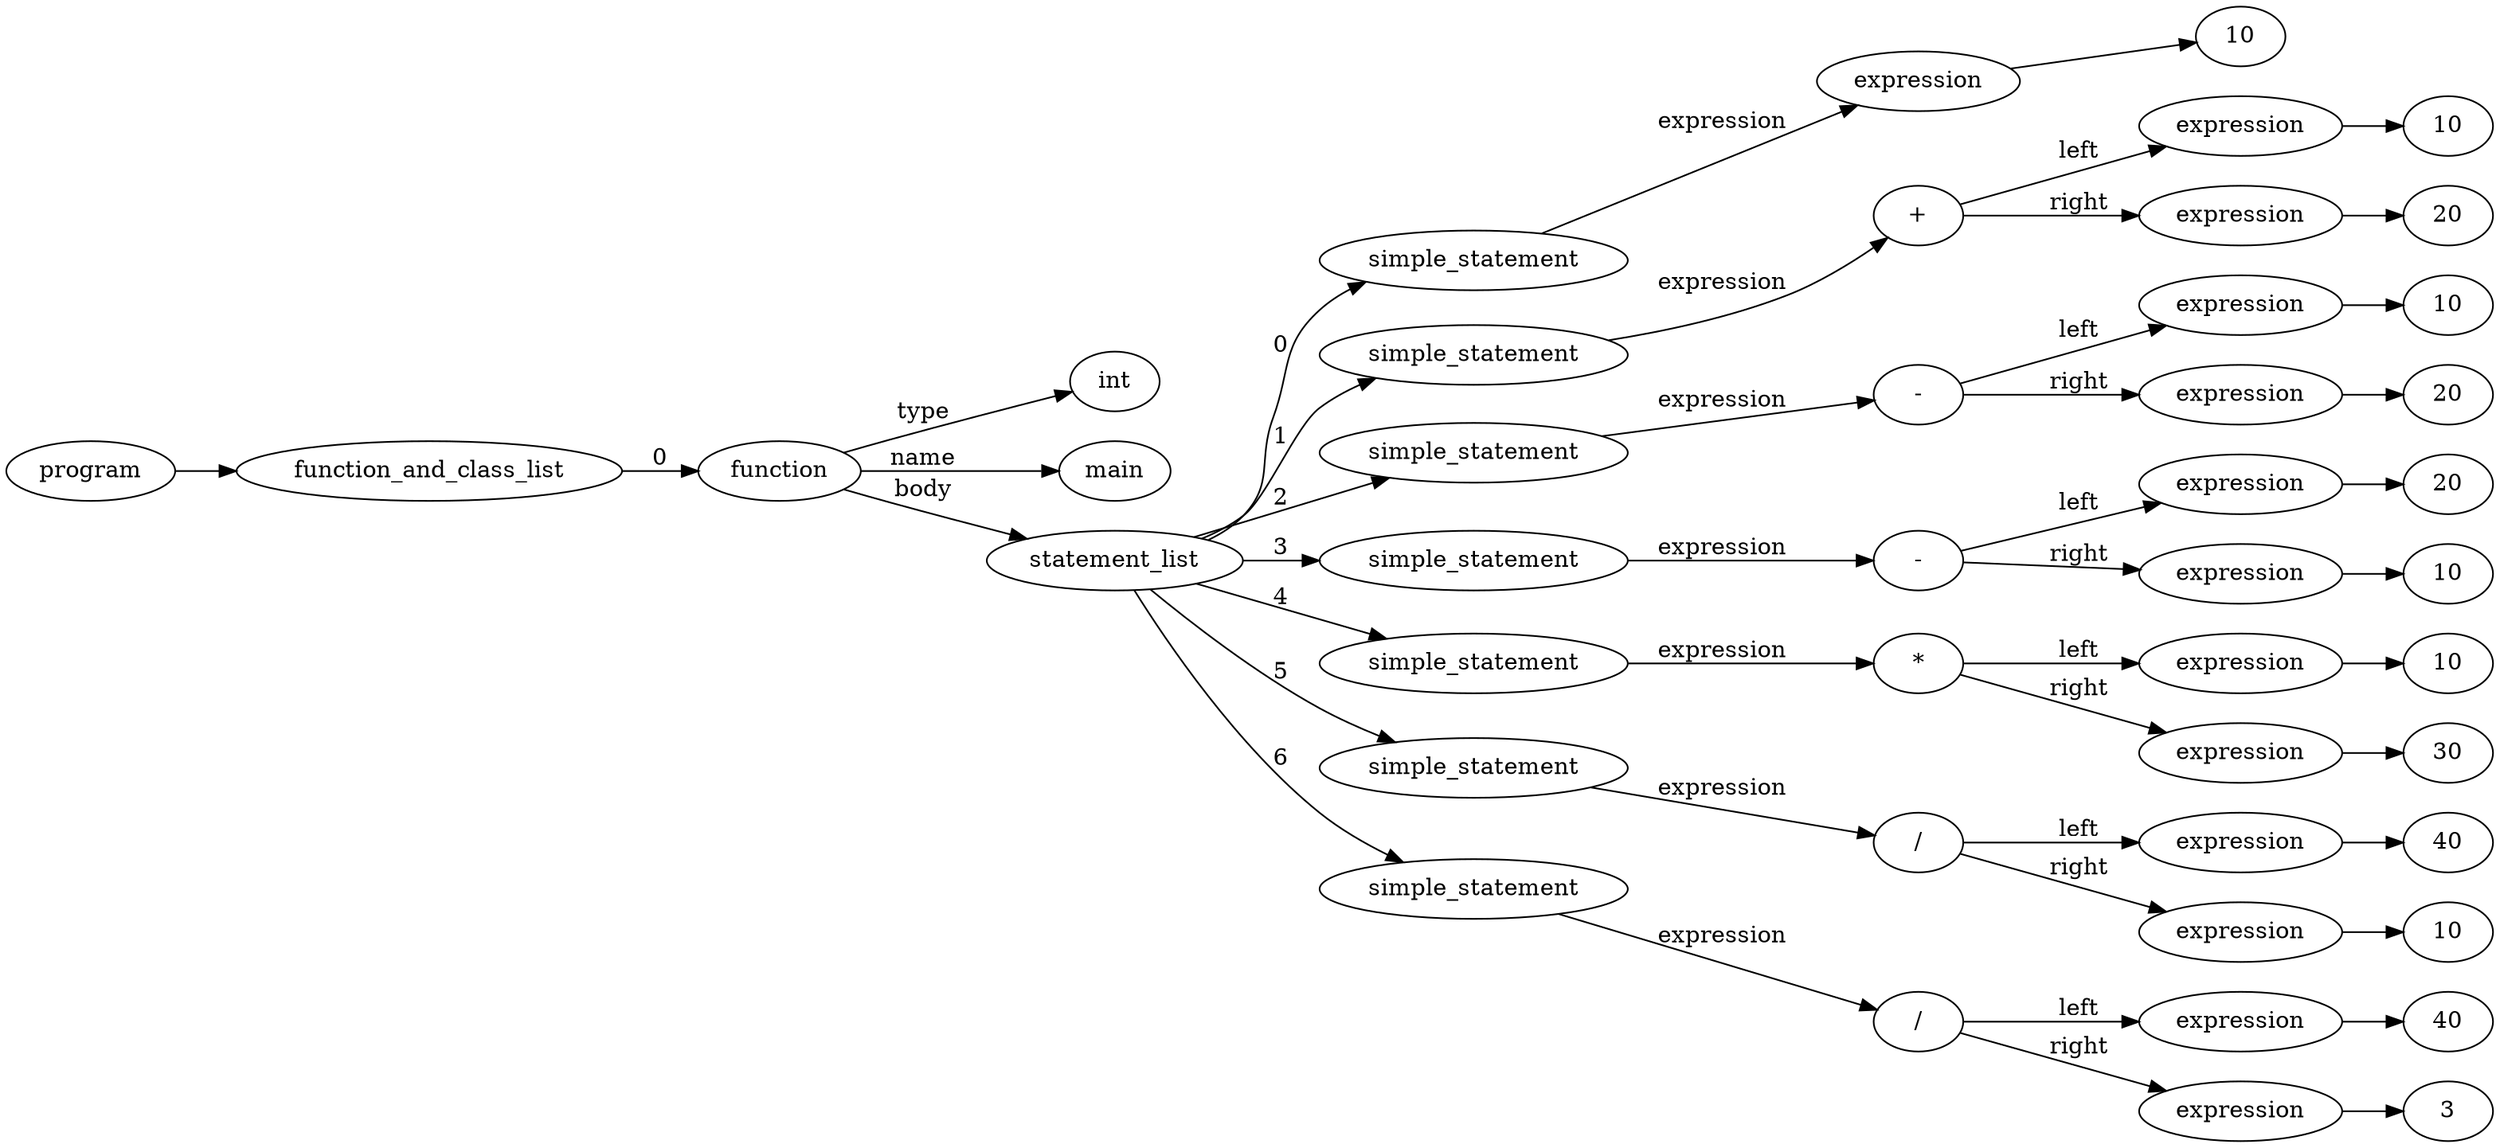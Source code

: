 digraph ObjectiveC { rankdir="LR";
43[label="program"];
43->42;
42[label="function_and_class_list"];
42->41[label="0"];
41[label="function"];
41->0[label="type"];
0[label="int"];
41->41.1 [label="name"];
41.1 [label="main"];
41->4[label="body"];
4[label="statement_list"];
4->3[label="0"];
3[label="simple_statement"];
3->2[label="expression"];
2[label="expression"];
2->1;
1[label="10"];
4->10[label="1"];
10[label="simple_statement"];
10->9[label="expression"];
9[label="expression"];
9[label="+"];
9->6[label="left"];
6[label="expression"];
6->5;
5[label="10"];
9->8[label="right"];
8[label="expression"];
8->7;
7[label="20"];
4->16[label="2"];
16[label="simple_statement"];
16->15[label="expression"];
15[label="expression"];
15[label="-"];
15->12[label="left"];
12[label="expression"];
12->11;
11[label="10"];
15->14[label="right"];
14[label="expression"];
14->13;
13[label="20"];
4->22[label="3"];
22[label="simple_statement"];
22->21[label="expression"];
21[label="expression"];
21[label="-"];
21->18[label="left"];
18[label="expression"];
18->17;
17[label="20"];
21->20[label="right"];
20[label="expression"];
20->19;
19[label="10"];
4->28[label="4"];
28[label="simple_statement"];
28->27[label="expression"];
27[label="expression"];
27[label="*"];
27->24[label="left"];
24[label="expression"];
24->23;
23[label="10"];
27->26[label="right"];
26[label="expression"];
26->25;
25[label="30"];
4->34[label="5"];
34[label="simple_statement"];
34->33[label="expression"];
33[label="expression"];
33[label="/"];
33->30[label="left"];
30[label="expression"];
30->29;
29[label="40"];
33->32[label="right"];
32[label="expression"];
32->31;
31[label="10"];
4->40[label="6"];
40[label="simple_statement"];
40->39[label="expression"];
39[label="expression"];
39[label="/"];
39->36[label="left"];
36[label="expression"];
36->35;
35[label="40"];
39->38[label="right"];
38[label="expression"];
38->37;
37[label="3"];
}
